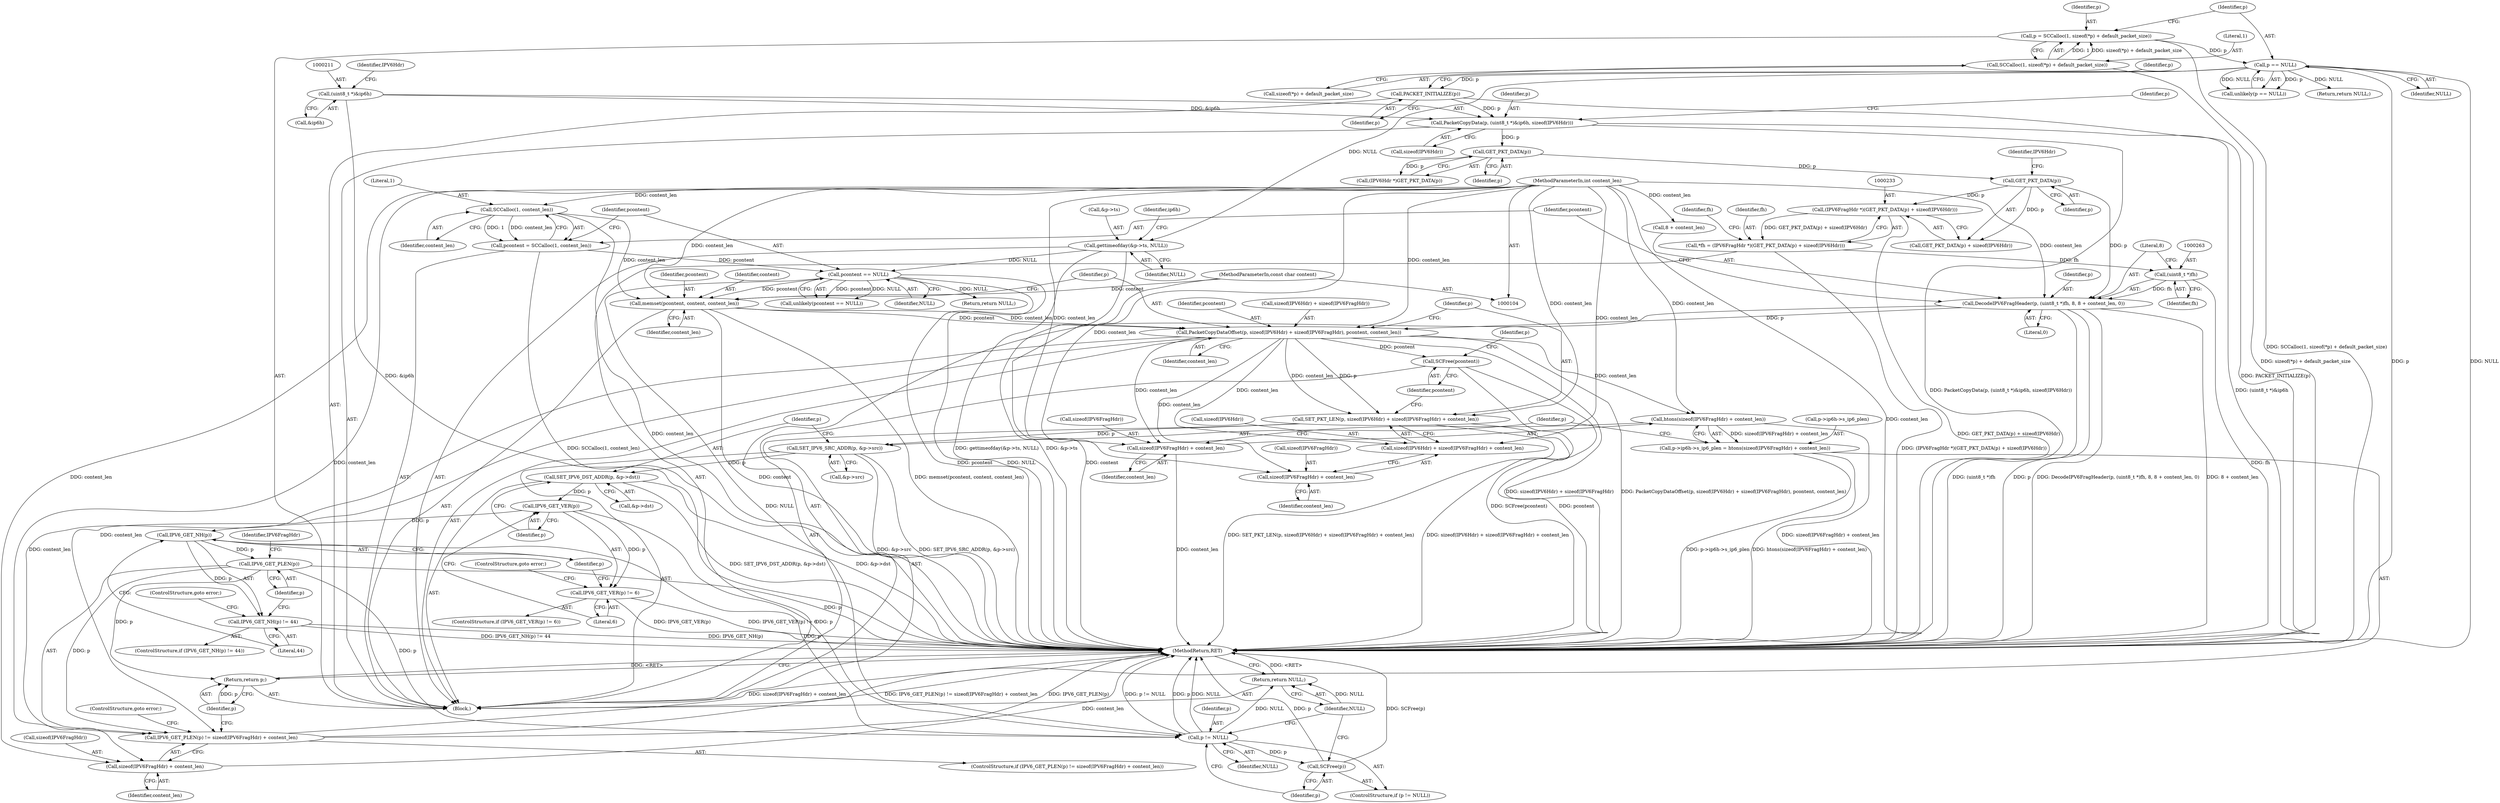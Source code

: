 digraph "0_suricata_4a04f814b15762eb446a5ead4d69d021512df6f8_13@pointer" {
"1000286" [label="(Call,PacketCopyDataOffset(p, sizeof(IPV6Hdr) + sizeof(IPV6FragHdr), pcontent, content_len))"];
"1000260" [label="(Call,DecodeIPV6FragHeader(p, (uint8_t *)fh, 8, 8 + content_len, 0))"];
"1000235" [label="(Call,GET_PKT_DATA(p))"];
"1000222" [label="(Call,GET_PKT_DATA(p))"];
"1000208" [label="(Call,PacketCopyData(p, (uint8_t *)&ip6h, sizeof(IPV6Hdr)))"];
"1000134" [label="(Call,PACKET_INITIALIZE(p))"];
"1000129" [label="(Call,p == NULL)"];
"1000118" [label="(Call,p = SCCalloc(1, sizeof(*p) + default_packet_size))"];
"1000120" [label="(Call,SCCalloc(1, sizeof(*p) + default_packet_size))"];
"1000210" [label="(Call,(uint8_t *)&ip6h)"];
"1000262" [label="(Call,(uint8_t *)fh)"];
"1000230" [label="(Call,*fh = (IPV6FragHdr *)(GET_PKT_DATA(p) + sizeof(IPV6Hdr)))"];
"1000232" [label="(Call,(IPV6FragHdr *)(GET_PKT_DATA(p) + sizeof(IPV6Hdr)))"];
"1000110" [label="(MethodParameterIn,int content_len)"];
"1000282" [label="(Call,memset(pcontent, content, content_len))"];
"1000277" [label="(Call,pcontent == NULL)"];
"1000270" [label="(Call,pcontent = SCCalloc(1, content_len))"];
"1000272" [label="(Call,SCCalloc(1, content_len))"];
"1000136" [label="(Call,gettimeofday(&p->ts, NULL))"];
"1000109" [label="(MethodParameterIn,const char content)"];
"1000295" [label="(Call,SET_PKT_LEN(p, sizeof(IPV6Hdr) + sizeof(IPV6FragHdr) + content_len))"];
"1000317" [label="(Call,SET_IPV6_SRC_ADDR(p, &p->src))"];
"1000323" [label="(Call,SET_IPV6_DST_ADDR(p, &p->dst))"];
"1000331" [label="(Call,IPV6_GET_VER(p))"];
"1000330" [label="(Call,IPV6_GET_VER(p) != 6)"];
"1000337" [label="(Call,IPV6_GET_NH(p))"];
"1000336" [label="(Call,IPV6_GET_NH(p) != 44)"];
"1000343" [label="(Call,IPV6_GET_PLEN(p))"];
"1000342" [label="(Call,IPV6_GET_PLEN(p) != sizeof(IPV6FragHdr) + content_len)"];
"1000350" [label="(Return,return p;)"];
"1000357" [label="(Call,p != NULL)"];
"1000360" [label="(Call,SCFree(p))"];
"1000362" [label="(Return,return NULL;)"];
"1000297" [label="(Call,sizeof(IPV6Hdr) + sizeof(IPV6FragHdr) + content_len)"];
"1000300" [label="(Call,sizeof(IPV6FragHdr) + content_len)"];
"1000304" [label="(Call,SCFree(pcontent))"];
"1000312" [label="(Call,htons(sizeof(IPV6FragHdr) + content_len))"];
"1000306" [label="(Call,p->ip6h->s_ip6_plen = htons(sizeof(IPV6FragHdr) + content_len))"];
"1000313" [label="(Call,sizeof(IPV6FragHdr) + content_len)"];
"1000345" [label="(Call,sizeof(IPV6FragHdr) + content_len)"];
"1000309" [label="(Identifier,p)"];
"1000360" [label="(Call,SCFree(p))"];
"1000339" [label="(Literal,44)"];
"1000333" [label="(Literal,6)"];
"1000332" [label="(Identifier,p)"];
"1000335" [label="(ControlStructure,if (IPV6_GET_NH(p) != 44))"];
"1000285" [label="(Identifier,content_len)"];
"1000287" [label="(Identifier,p)"];
"1000265" [label="(Literal,8)"];
"1000330" [label="(Call,IPV6_GET_VER(p) != 6)"];
"1000234" [label="(Call,GET_PKT_DATA(p) + sizeof(IPV6Hdr))"];
"1000295" [label="(Call,SET_PKT_LEN(p, sizeof(IPV6Hdr) + sizeof(IPV6FragHdr) + content_len))"];
"1000364" [label="(MethodReturn,RET)"];
"1000271" [label="(Identifier,pcontent)"];
"1000318" [label="(Identifier,p)"];
"1000346" [label="(Call,sizeof(IPV6FragHdr))"];
"1000331" [label="(Call,IPV6_GET_VER(p))"];
"1000134" [label="(Call,PACKET_INITIALIZE(p))"];
"1000294" [label="(Identifier,content_len)"];
"1000343" [label="(Call,IPV6_GET_PLEN(p))"];
"1000276" [label="(Call,unlikely(pcontent == NULL))"];
"1000362" [label="(Return,return NULL;)"];
"1000341" [label="(ControlStructure,if (IPV6_GET_PLEN(p) != sizeof(IPV6FragHdr) + content_len))"];
"1000351" [label="(Identifier,p)"];
"1000120" [label="(Call,SCCalloc(1, sizeof(*p) + default_packet_size))"];
"1000215" [label="(Identifier,IPV6Hdr)"];
"1000279" [label="(Identifier,NULL)"];
"1000260" [label="(Call,DecodeIPV6FragHeader(p, (uint8_t *)fh, 8, 8 + content_len, 0))"];
"1000139" [label="(Identifier,p)"];
"1000121" [label="(Literal,1)"];
"1000336" [label="(Call,IPV6_GET_NH(p) != 44)"];
"1000347" [label="(Identifier,IPV6FragHdr)"];
"1000130" [label="(Identifier,p)"];
"1000283" [label="(Identifier,pcontent)"];
"1000286" [label="(Call,PacketCopyDataOffset(p, sizeof(IPV6Hdr) + sizeof(IPV6FragHdr), pcontent, content_len))"];
"1000277" [label="(Call,pcontent == NULL)"];
"1000119" [label="(Identifier,p)"];
"1000278" [label="(Identifier,pcontent)"];
"1000212" [label="(Call,&ip6h)"];
"1000222" [label="(Call,GET_PKT_DATA(p))"];
"1000296" [label="(Identifier,p)"];
"1000284" [label="(Identifier,content)"];
"1000338" [label="(Identifier,p)"];
"1000305" [label="(Identifier,pcontent)"];
"1000269" [label="(Literal,0)"];
"1000273" [label="(Literal,1)"];
"1000261" [label="(Identifier,p)"];
"1000230" [label="(Call,*fh = (IPV6FragHdr *)(GET_PKT_DATA(p) + sizeof(IPV6Hdr)))"];
"1000297" [label="(Call,sizeof(IPV6Hdr) + sizeof(IPV6FragHdr) + content_len)"];
"1000312" [label="(Call,htons(sizeof(IPV6FragHdr) + content_len))"];
"1000359" [label="(Identifier,NULL)"];
"1000223" [label="(Identifier,p)"];
"1000109" [label="(MethodParameterIn,const char content)"];
"1000363" [label="(Identifier,NULL)"];
"1000349" [label="(ControlStructure,goto error;)"];
"1000110" [label="(MethodParameterIn,int content_len)"];
"1000316" [label="(Identifier,content_len)"];
"1000262" [label="(Call,(uint8_t *)fh)"];
"1000210" [label="(Call,(uint8_t *)&ip6h)"];
"1000270" [label="(Call,pcontent = SCCalloc(1, content_len))"];
"1000131" [label="(Identifier,NULL)"];
"1000344" [label="(Identifier,p)"];
"1000241" [label="(Identifier,fh)"];
"1000232" [label="(Call,(IPV6FragHdr *)(GET_PKT_DATA(p) + sizeof(IPV6Hdr)))"];
"1000209" [label="(Identifier,p)"];
"1000235" [label="(Call,GET_PKT_DATA(p))"];
"1000340" [label="(ControlStructure,goto error;)"];
"1000350" [label="(Return,return p;)"];
"1000236" [label="(Identifier,p)"];
"1000137" [label="(Call,&p->ts)"];
"1000303" [label="(Identifier,content_len)"];
"1000342" [label="(Call,IPV6_GET_PLEN(p) != sizeof(IPV6FragHdr) + content_len)"];
"1000282" [label="(Call,memset(pcontent, content, content_len))"];
"1000319" [label="(Call,&p->src)"];
"1000356" [label="(ControlStructure,if (p != NULL))"];
"1000122" [label="(Call,sizeof(*p) + default_packet_size)"];
"1000144" [label="(Identifier,ip6h)"];
"1000218" [label="(Identifier,p)"];
"1000136" [label="(Call,gettimeofday(&p->ts, NULL))"];
"1000293" [label="(Identifier,pcontent)"];
"1000357" [label="(Call,p != NULL)"];
"1000111" [label="(Block,)"];
"1000214" [label="(Call,sizeof(IPV6Hdr))"];
"1000314" [label="(Call,sizeof(IPV6FragHdr))"];
"1000208" [label="(Call,PacketCopyData(p, (uint8_t *)&ip6h, sizeof(IPV6Hdr)))"];
"1000128" [label="(Call,unlikely(p == NULL))"];
"1000324" [label="(Identifier,p)"];
"1000358" [label="(Identifier,p)"];
"1000274" [label="(Identifier,content_len)"];
"1000298" [label="(Call,sizeof(IPV6Hdr))"];
"1000238" [label="(Identifier,IPV6Hdr)"];
"1000323" [label="(Call,SET_IPV6_DST_ADDR(p, &p->dst))"];
"1000264" [label="(Identifier,fh)"];
"1000272" [label="(Call,SCCalloc(1, content_len))"];
"1000141" [label="(Identifier,NULL)"];
"1000280" [label="(Return,return NULL;)"];
"1000129" [label="(Call,p == NULL)"];
"1000313" [label="(Call,sizeof(IPV6FragHdr) + content_len)"];
"1000361" [label="(Identifier,p)"];
"1000118" [label="(Call,p = SCCalloc(1, sizeof(*p) + default_packet_size))"];
"1000266" [label="(Call,8 + content_len)"];
"1000300" [label="(Call,sizeof(IPV6FragHdr) + content_len)"];
"1000317" [label="(Call,SET_IPV6_SRC_ADDR(p, &p->src))"];
"1000348" [label="(Identifier,content_len)"];
"1000334" [label="(ControlStructure,goto error;)"];
"1000329" [label="(ControlStructure,if (IPV6_GET_VER(p) != 6))"];
"1000304" [label="(Call,SCFree(pcontent))"];
"1000306" [label="(Call,p->ip6h->s_ip6_plen = htons(sizeof(IPV6FragHdr) + content_len))"];
"1000288" [label="(Call,sizeof(IPV6Hdr) + sizeof(IPV6FragHdr))"];
"1000325" [label="(Call,&p->dst)"];
"1000132" [label="(Return,return NULL;)"];
"1000135" [label="(Identifier,p)"];
"1000220" [label="(Call,(IPV6Hdr *)GET_PKT_DATA(p))"];
"1000307" [label="(Call,p->ip6h->s_ip6_plen)"];
"1000301" [label="(Call,sizeof(IPV6FragHdr))"];
"1000231" [label="(Identifier,fh)"];
"1000337" [label="(Call,IPV6_GET_NH(p))"];
"1000345" [label="(Call,sizeof(IPV6FragHdr) + content_len)"];
"1000286" -> "1000111"  [label="AST: "];
"1000286" -> "1000294"  [label="CFG: "];
"1000287" -> "1000286"  [label="AST: "];
"1000288" -> "1000286"  [label="AST: "];
"1000293" -> "1000286"  [label="AST: "];
"1000294" -> "1000286"  [label="AST: "];
"1000296" -> "1000286"  [label="CFG: "];
"1000286" -> "1000364"  [label="DDG: PacketCopyDataOffset(p, sizeof(IPV6Hdr) + sizeof(IPV6FragHdr), pcontent, content_len)"];
"1000286" -> "1000364"  [label="DDG: sizeof(IPV6Hdr) + sizeof(IPV6FragHdr)"];
"1000260" -> "1000286"  [label="DDG: p"];
"1000282" -> "1000286"  [label="DDG: pcontent"];
"1000282" -> "1000286"  [label="DDG: content_len"];
"1000110" -> "1000286"  [label="DDG: content_len"];
"1000286" -> "1000295"  [label="DDG: p"];
"1000286" -> "1000295"  [label="DDG: content_len"];
"1000286" -> "1000297"  [label="DDG: content_len"];
"1000286" -> "1000300"  [label="DDG: content_len"];
"1000286" -> "1000304"  [label="DDG: pcontent"];
"1000286" -> "1000312"  [label="DDG: content_len"];
"1000286" -> "1000313"  [label="DDG: content_len"];
"1000286" -> "1000342"  [label="DDG: content_len"];
"1000286" -> "1000345"  [label="DDG: content_len"];
"1000260" -> "1000111"  [label="AST: "];
"1000260" -> "1000269"  [label="CFG: "];
"1000261" -> "1000260"  [label="AST: "];
"1000262" -> "1000260"  [label="AST: "];
"1000265" -> "1000260"  [label="AST: "];
"1000266" -> "1000260"  [label="AST: "];
"1000269" -> "1000260"  [label="AST: "];
"1000271" -> "1000260"  [label="CFG: "];
"1000260" -> "1000364"  [label="DDG: DecodeIPV6FragHeader(p, (uint8_t *)fh, 8, 8 + content_len, 0)"];
"1000260" -> "1000364"  [label="DDG: 8 + content_len"];
"1000260" -> "1000364"  [label="DDG: (uint8_t *)fh"];
"1000260" -> "1000364"  [label="DDG: p"];
"1000235" -> "1000260"  [label="DDG: p"];
"1000262" -> "1000260"  [label="DDG: fh"];
"1000110" -> "1000260"  [label="DDG: content_len"];
"1000235" -> "1000234"  [label="AST: "];
"1000235" -> "1000236"  [label="CFG: "];
"1000236" -> "1000235"  [label="AST: "];
"1000238" -> "1000235"  [label="CFG: "];
"1000235" -> "1000232"  [label="DDG: p"];
"1000235" -> "1000234"  [label="DDG: p"];
"1000222" -> "1000235"  [label="DDG: p"];
"1000222" -> "1000220"  [label="AST: "];
"1000222" -> "1000223"  [label="CFG: "];
"1000223" -> "1000222"  [label="AST: "];
"1000220" -> "1000222"  [label="CFG: "];
"1000222" -> "1000220"  [label="DDG: p"];
"1000208" -> "1000222"  [label="DDG: p"];
"1000208" -> "1000111"  [label="AST: "];
"1000208" -> "1000214"  [label="CFG: "];
"1000209" -> "1000208"  [label="AST: "];
"1000210" -> "1000208"  [label="AST: "];
"1000214" -> "1000208"  [label="AST: "];
"1000218" -> "1000208"  [label="CFG: "];
"1000208" -> "1000364"  [label="DDG: (uint8_t *)&ip6h"];
"1000208" -> "1000364"  [label="DDG: PacketCopyData(p, (uint8_t *)&ip6h, sizeof(IPV6Hdr))"];
"1000134" -> "1000208"  [label="DDG: p"];
"1000210" -> "1000208"  [label="DDG: &ip6h"];
"1000134" -> "1000111"  [label="AST: "];
"1000134" -> "1000135"  [label="CFG: "];
"1000135" -> "1000134"  [label="AST: "];
"1000139" -> "1000134"  [label="CFG: "];
"1000134" -> "1000364"  [label="DDG: PACKET_INITIALIZE(p)"];
"1000129" -> "1000134"  [label="DDG: p"];
"1000129" -> "1000128"  [label="AST: "];
"1000129" -> "1000131"  [label="CFG: "];
"1000130" -> "1000129"  [label="AST: "];
"1000131" -> "1000129"  [label="AST: "];
"1000128" -> "1000129"  [label="CFG: "];
"1000129" -> "1000364"  [label="DDG: p"];
"1000129" -> "1000364"  [label="DDG: NULL"];
"1000129" -> "1000128"  [label="DDG: p"];
"1000129" -> "1000128"  [label="DDG: NULL"];
"1000118" -> "1000129"  [label="DDG: p"];
"1000129" -> "1000132"  [label="DDG: NULL"];
"1000129" -> "1000136"  [label="DDG: NULL"];
"1000118" -> "1000111"  [label="AST: "];
"1000118" -> "1000120"  [label="CFG: "];
"1000119" -> "1000118"  [label="AST: "];
"1000120" -> "1000118"  [label="AST: "];
"1000130" -> "1000118"  [label="CFG: "];
"1000118" -> "1000364"  [label="DDG: SCCalloc(1, sizeof(*p) + default_packet_size)"];
"1000120" -> "1000118"  [label="DDG: 1"];
"1000120" -> "1000118"  [label="DDG: sizeof(*p) + default_packet_size"];
"1000120" -> "1000122"  [label="CFG: "];
"1000121" -> "1000120"  [label="AST: "];
"1000122" -> "1000120"  [label="AST: "];
"1000120" -> "1000364"  [label="DDG: sizeof(*p) + default_packet_size"];
"1000210" -> "1000212"  [label="CFG: "];
"1000211" -> "1000210"  [label="AST: "];
"1000212" -> "1000210"  [label="AST: "];
"1000215" -> "1000210"  [label="CFG: "];
"1000210" -> "1000364"  [label="DDG: &ip6h"];
"1000262" -> "1000264"  [label="CFG: "];
"1000263" -> "1000262"  [label="AST: "];
"1000264" -> "1000262"  [label="AST: "];
"1000265" -> "1000262"  [label="CFG: "];
"1000262" -> "1000364"  [label="DDG: fh"];
"1000230" -> "1000262"  [label="DDG: fh"];
"1000230" -> "1000111"  [label="AST: "];
"1000230" -> "1000232"  [label="CFG: "];
"1000231" -> "1000230"  [label="AST: "];
"1000232" -> "1000230"  [label="AST: "];
"1000241" -> "1000230"  [label="CFG: "];
"1000230" -> "1000364"  [label="DDG: (IPV6FragHdr *)(GET_PKT_DATA(p) + sizeof(IPV6Hdr))"];
"1000232" -> "1000230"  [label="DDG: GET_PKT_DATA(p) + sizeof(IPV6Hdr)"];
"1000232" -> "1000234"  [label="CFG: "];
"1000233" -> "1000232"  [label="AST: "];
"1000234" -> "1000232"  [label="AST: "];
"1000232" -> "1000364"  [label="DDG: GET_PKT_DATA(p) + sizeof(IPV6Hdr)"];
"1000110" -> "1000104"  [label="AST: "];
"1000110" -> "1000364"  [label="DDG: content_len"];
"1000110" -> "1000266"  [label="DDG: content_len"];
"1000110" -> "1000272"  [label="DDG: content_len"];
"1000110" -> "1000282"  [label="DDG: content_len"];
"1000110" -> "1000295"  [label="DDG: content_len"];
"1000110" -> "1000297"  [label="DDG: content_len"];
"1000110" -> "1000300"  [label="DDG: content_len"];
"1000110" -> "1000312"  [label="DDG: content_len"];
"1000110" -> "1000313"  [label="DDG: content_len"];
"1000110" -> "1000342"  [label="DDG: content_len"];
"1000110" -> "1000345"  [label="DDG: content_len"];
"1000282" -> "1000111"  [label="AST: "];
"1000282" -> "1000285"  [label="CFG: "];
"1000283" -> "1000282"  [label="AST: "];
"1000284" -> "1000282"  [label="AST: "];
"1000285" -> "1000282"  [label="AST: "];
"1000287" -> "1000282"  [label="CFG: "];
"1000282" -> "1000364"  [label="DDG: memset(pcontent, content, content_len)"];
"1000282" -> "1000364"  [label="DDG: content"];
"1000277" -> "1000282"  [label="DDG: pcontent"];
"1000109" -> "1000282"  [label="DDG: content"];
"1000272" -> "1000282"  [label="DDG: content_len"];
"1000277" -> "1000276"  [label="AST: "];
"1000277" -> "1000279"  [label="CFG: "];
"1000278" -> "1000277"  [label="AST: "];
"1000279" -> "1000277"  [label="AST: "];
"1000276" -> "1000277"  [label="CFG: "];
"1000277" -> "1000364"  [label="DDG: pcontent"];
"1000277" -> "1000364"  [label="DDG: NULL"];
"1000277" -> "1000276"  [label="DDG: pcontent"];
"1000277" -> "1000276"  [label="DDG: NULL"];
"1000270" -> "1000277"  [label="DDG: pcontent"];
"1000136" -> "1000277"  [label="DDG: NULL"];
"1000277" -> "1000280"  [label="DDG: NULL"];
"1000277" -> "1000357"  [label="DDG: NULL"];
"1000270" -> "1000111"  [label="AST: "];
"1000270" -> "1000272"  [label="CFG: "];
"1000271" -> "1000270"  [label="AST: "];
"1000272" -> "1000270"  [label="AST: "];
"1000278" -> "1000270"  [label="CFG: "];
"1000270" -> "1000364"  [label="DDG: SCCalloc(1, content_len)"];
"1000272" -> "1000270"  [label="DDG: 1"];
"1000272" -> "1000270"  [label="DDG: content_len"];
"1000272" -> "1000274"  [label="CFG: "];
"1000273" -> "1000272"  [label="AST: "];
"1000274" -> "1000272"  [label="AST: "];
"1000272" -> "1000364"  [label="DDG: content_len"];
"1000136" -> "1000111"  [label="AST: "];
"1000136" -> "1000141"  [label="CFG: "];
"1000137" -> "1000136"  [label="AST: "];
"1000141" -> "1000136"  [label="AST: "];
"1000144" -> "1000136"  [label="CFG: "];
"1000136" -> "1000364"  [label="DDG: gettimeofday(&p->ts, NULL)"];
"1000136" -> "1000364"  [label="DDG: &p->ts"];
"1000109" -> "1000104"  [label="AST: "];
"1000109" -> "1000364"  [label="DDG: content"];
"1000295" -> "1000111"  [label="AST: "];
"1000295" -> "1000297"  [label="CFG: "];
"1000296" -> "1000295"  [label="AST: "];
"1000297" -> "1000295"  [label="AST: "];
"1000305" -> "1000295"  [label="CFG: "];
"1000295" -> "1000364"  [label="DDG: sizeof(IPV6Hdr) + sizeof(IPV6FragHdr) + content_len"];
"1000295" -> "1000364"  [label="DDG: SET_PKT_LEN(p, sizeof(IPV6Hdr) + sizeof(IPV6FragHdr) + content_len)"];
"1000295" -> "1000317"  [label="DDG: p"];
"1000317" -> "1000111"  [label="AST: "];
"1000317" -> "1000319"  [label="CFG: "];
"1000318" -> "1000317"  [label="AST: "];
"1000319" -> "1000317"  [label="AST: "];
"1000324" -> "1000317"  [label="CFG: "];
"1000317" -> "1000364"  [label="DDG: &p->src"];
"1000317" -> "1000364"  [label="DDG: SET_IPV6_SRC_ADDR(p, &p->src)"];
"1000317" -> "1000323"  [label="DDG: p"];
"1000323" -> "1000111"  [label="AST: "];
"1000323" -> "1000325"  [label="CFG: "];
"1000324" -> "1000323"  [label="AST: "];
"1000325" -> "1000323"  [label="AST: "];
"1000332" -> "1000323"  [label="CFG: "];
"1000323" -> "1000364"  [label="DDG: &p->dst"];
"1000323" -> "1000364"  [label="DDG: SET_IPV6_DST_ADDR(p, &p->dst)"];
"1000323" -> "1000331"  [label="DDG: p"];
"1000331" -> "1000330"  [label="AST: "];
"1000331" -> "1000332"  [label="CFG: "];
"1000332" -> "1000331"  [label="AST: "];
"1000333" -> "1000331"  [label="CFG: "];
"1000331" -> "1000330"  [label="DDG: p"];
"1000331" -> "1000337"  [label="DDG: p"];
"1000331" -> "1000357"  [label="DDG: p"];
"1000330" -> "1000329"  [label="AST: "];
"1000330" -> "1000333"  [label="CFG: "];
"1000333" -> "1000330"  [label="AST: "];
"1000334" -> "1000330"  [label="CFG: "];
"1000338" -> "1000330"  [label="CFG: "];
"1000330" -> "1000364"  [label="DDG: IPV6_GET_VER(p)"];
"1000330" -> "1000364"  [label="DDG: IPV6_GET_VER(p) != 6"];
"1000337" -> "1000336"  [label="AST: "];
"1000337" -> "1000338"  [label="CFG: "];
"1000338" -> "1000337"  [label="AST: "];
"1000339" -> "1000337"  [label="CFG: "];
"1000337" -> "1000336"  [label="DDG: p"];
"1000337" -> "1000343"  [label="DDG: p"];
"1000337" -> "1000357"  [label="DDG: p"];
"1000336" -> "1000335"  [label="AST: "];
"1000336" -> "1000339"  [label="CFG: "];
"1000339" -> "1000336"  [label="AST: "];
"1000340" -> "1000336"  [label="CFG: "];
"1000344" -> "1000336"  [label="CFG: "];
"1000336" -> "1000364"  [label="DDG: IPV6_GET_NH(p) != 44"];
"1000336" -> "1000364"  [label="DDG: IPV6_GET_NH(p)"];
"1000343" -> "1000342"  [label="AST: "];
"1000343" -> "1000344"  [label="CFG: "];
"1000344" -> "1000343"  [label="AST: "];
"1000347" -> "1000343"  [label="CFG: "];
"1000343" -> "1000364"  [label="DDG: p"];
"1000343" -> "1000342"  [label="DDG: p"];
"1000343" -> "1000350"  [label="DDG: p"];
"1000343" -> "1000357"  [label="DDG: p"];
"1000342" -> "1000341"  [label="AST: "];
"1000342" -> "1000345"  [label="CFG: "];
"1000345" -> "1000342"  [label="AST: "];
"1000349" -> "1000342"  [label="CFG: "];
"1000351" -> "1000342"  [label="CFG: "];
"1000342" -> "1000364"  [label="DDG: IPV6_GET_PLEN(p)"];
"1000342" -> "1000364"  [label="DDG: IPV6_GET_PLEN(p) != sizeof(IPV6FragHdr) + content_len"];
"1000342" -> "1000364"  [label="DDG: sizeof(IPV6FragHdr) + content_len"];
"1000350" -> "1000111"  [label="AST: "];
"1000350" -> "1000351"  [label="CFG: "];
"1000351" -> "1000350"  [label="AST: "];
"1000364" -> "1000350"  [label="CFG: "];
"1000350" -> "1000364"  [label="DDG: <RET>"];
"1000351" -> "1000350"  [label="DDG: p"];
"1000357" -> "1000356"  [label="AST: "];
"1000357" -> "1000359"  [label="CFG: "];
"1000358" -> "1000357"  [label="AST: "];
"1000359" -> "1000357"  [label="AST: "];
"1000361" -> "1000357"  [label="CFG: "];
"1000363" -> "1000357"  [label="CFG: "];
"1000357" -> "1000364"  [label="DDG: p != NULL"];
"1000357" -> "1000364"  [label="DDG: p"];
"1000357" -> "1000364"  [label="DDG: NULL"];
"1000357" -> "1000360"  [label="DDG: p"];
"1000357" -> "1000362"  [label="DDG: NULL"];
"1000360" -> "1000356"  [label="AST: "];
"1000360" -> "1000361"  [label="CFG: "];
"1000361" -> "1000360"  [label="AST: "];
"1000363" -> "1000360"  [label="CFG: "];
"1000360" -> "1000364"  [label="DDG: p"];
"1000360" -> "1000364"  [label="DDG: SCFree(p)"];
"1000362" -> "1000111"  [label="AST: "];
"1000362" -> "1000363"  [label="CFG: "];
"1000363" -> "1000362"  [label="AST: "];
"1000364" -> "1000362"  [label="CFG: "];
"1000362" -> "1000364"  [label="DDG: <RET>"];
"1000363" -> "1000362"  [label="DDG: NULL"];
"1000297" -> "1000300"  [label="CFG: "];
"1000298" -> "1000297"  [label="AST: "];
"1000300" -> "1000297"  [label="AST: "];
"1000300" -> "1000303"  [label="CFG: "];
"1000301" -> "1000300"  [label="AST: "];
"1000303" -> "1000300"  [label="AST: "];
"1000304" -> "1000111"  [label="AST: "];
"1000304" -> "1000305"  [label="CFG: "];
"1000305" -> "1000304"  [label="AST: "];
"1000309" -> "1000304"  [label="CFG: "];
"1000304" -> "1000364"  [label="DDG: SCFree(pcontent)"];
"1000304" -> "1000364"  [label="DDG: pcontent"];
"1000312" -> "1000306"  [label="AST: "];
"1000312" -> "1000313"  [label="CFG: "];
"1000313" -> "1000312"  [label="AST: "];
"1000306" -> "1000312"  [label="CFG: "];
"1000312" -> "1000364"  [label="DDG: sizeof(IPV6FragHdr) + content_len"];
"1000312" -> "1000306"  [label="DDG: sizeof(IPV6FragHdr) + content_len"];
"1000306" -> "1000111"  [label="AST: "];
"1000307" -> "1000306"  [label="AST: "];
"1000318" -> "1000306"  [label="CFG: "];
"1000306" -> "1000364"  [label="DDG: htons(sizeof(IPV6FragHdr) + content_len)"];
"1000306" -> "1000364"  [label="DDG: p->ip6h->s_ip6_plen"];
"1000313" -> "1000316"  [label="CFG: "];
"1000314" -> "1000313"  [label="AST: "];
"1000316" -> "1000313"  [label="AST: "];
"1000313" -> "1000364"  [label="DDG: content_len"];
"1000345" -> "1000348"  [label="CFG: "];
"1000346" -> "1000345"  [label="AST: "];
"1000348" -> "1000345"  [label="AST: "];
"1000345" -> "1000364"  [label="DDG: content_len"];
}
